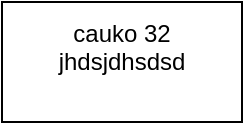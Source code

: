 <mxfile version="14.6.12" type="github">
  <diagram id="7WOgaztat3HQ-RaENPBO" name="Page-1">
    <mxGraphModel dx="946" dy="290" grid="1" gridSize="10" guides="1" tooltips="1" connect="1" arrows="1" fold="1" page="1" pageScale="1" pageWidth="827" pageHeight="1169" math="0" shadow="0">
      <root>
        <mxCell id="0" />
        <mxCell id="1" parent="0" />
        <mxCell id="x-kxFUkzOhTXJe1JrkZx-1" value="&lt;div&gt;cauko 32&lt;/div&gt;&lt;div&gt;jhdsjdhsdsd&lt;br&gt;&lt;/div&gt;&lt;div&gt;&lt;br&gt;&lt;/div&gt;" style="rounded=0;whiteSpace=wrap;html=1;" parent="1" vertex="1">
          <mxGeometry x="350" y="130" width="120" height="60" as="geometry" />
        </mxCell>
      </root>
    </mxGraphModel>
  </diagram>
</mxfile>
